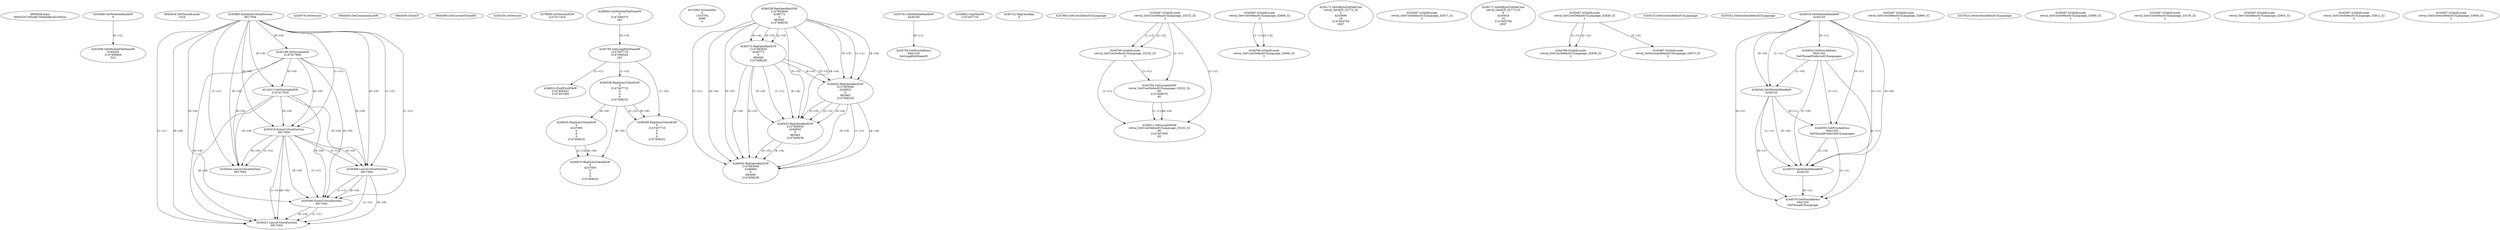// Global SCDG with merge call
digraph {
	0 [label="6850628.main
000352b73d5c8b7d5eb0dfecd2c3042a"]
	1 [label="4254480.GetModuleHandleW
0"]
	2 [label="6844434.SetThreadLocale
1024"]
	3 [label="4243965.InitializeCriticalSection
6917004"]
	4 [label="4243979.GetVersion
"]
	5 [label="4250188.GetSystemInfo
2147417660"]
	3 -> 5 [label="(0-->0)"]
	6 [label="6844540.GetCommandLineW
"]
	7 [label="4214413.GetStartupInfoW
2147417624"]
	3 -> 7 [label="(0-->0)"]
	5 -> 7 [label="(0-->0)"]
	8 [label="6844560.GetACP
"]
	9 [label="6844580.GetCurrentThreadId
"]
	10 [label="4250204.GetVersion
"]
	11 [label="4276690.GetVersionExW
2147417420"]
	12 [label="4243306.GetModuleFileNameW
4194304
2147408904
522"]
	1 -> 12 [label="(0-->1)"]
	13 [label="4248064.GetModuleFileNameW
0
2147408370
261"]
	14 [label="4215383.VirtualAlloc
0
1310704
4096
4"]
	15 [label="4246338.RegOpenKeyExW
2147483649
4246772
0
983065
2147408236"]
	16 [label="4245741.GetModuleHandleW
4246160"]
	17 [label="4245758.GetProcAddress
9441320
GetLongPathNameW"]
	16 -> 17 [label="(0-->1)"]
	18 [label="4245785.GetLongPathNameW
2147407710
2147406542
261"]
	13 -> 18 [label="(3-->3)"]
	19 [label="4245683.CharNextW
2147407716"]
	20 [label="4246014.FindFirstFileW
2147406542
2147407064"]
	18 -> 20 [label="(2-->1)"]
	21 [label="4246556.RegQueryValueExW
0
2147407710
0
0
0
2147408232"]
	18 -> 21 [label="(1-->2)"]
	22 [label="4246635.RegQueryValueExW
0
4247000
0
0
0
2147408232"]
	21 -> 22 [label="(6-->6)"]
	23 [label="4246676.RegQueryValueExW
0
4247000
0
0
0
2147408232"]
	22 -> 23 [label="(2-->2)"]
	21 -> 23 [label="(6-->6)"]
	22 -> 23 [label="(6-->6)"]
	24 [label="4246722.RegCloseKey
0"]
	25 [label="4247883.GetUserDefaultUILanguage
"]
	26 [label="4245418.EnterCriticalSection
6917004"]
	3 -> 26 [label="(1-->1)"]
	3 -> 26 [label="(0-->0)"]
	5 -> 26 [label="(0-->0)"]
	7 -> 26 [label="(0-->0)"]
	27 [label="4245469.LeaveCriticalSection
6917004"]
	3 -> 27 [label="(1-->1)"]
	26 -> 27 [label="(1-->1)"]
	3 -> 27 [label="(0-->0)"]
	5 -> 27 [label="(0-->0)"]
	7 -> 27 [label="(0-->0)"]
	26 -> 27 [label="(0-->0)"]
	28 [label="4245487.IsValidLocale
retval_GetUserDefaultUILanguage_33232_32
2"]
	29 [label="4244766.IsValidLocale
retval_GetUserDefaultUILanguage_33232_32
2"]
	28 -> 29 [label="(1-->1)"]
	28 -> 29 [label="(2-->2)"]
	30 [label="4244794.GetLocaleInfoW
retval_GetUserDefaultUILanguage_33232_32
89
2147408070
85"]
	28 -> 30 [label="(1-->1)"]
	29 -> 30 [label="(1-->1)"]
	31 [label="4244811.GetLocaleInfoW
retval_GetUserDefaultUILanguage_33232_32
90
2147407900
85"]
	28 -> 31 [label="(1-->1)"]
	29 -> 31 [label="(1-->1)"]
	30 -> 31 [label="(1-->1)"]
	30 -> 31 [label="(4-->4)"]
	32 [label="4246599.RegQueryValueExW
0
2147407710
0
0
0
2147408232"]
	18 -> 32 [label="(1-->2)"]
	21 -> 32 [label="(2-->2)"]
	21 -> 32 [label="(6-->6)"]
	33 [label="4245487.IsValidLocale
retval_GetUserDefaultUILanguage_32846_32
2"]
	34 [label="4250171.MultiByteToWideChar
retval_GetACP_32773_32
0
4243696
16
2147403704
2047"]
	35 [label="4246372.RegOpenKeyExW
2147483650
4246772
0
983065
2147408236"]
	15 -> 35 [label="(2-->2)"]
	15 -> 35 [label="(4-->4)"]
	15 -> 35 [label="(5-->5)"]
	36 [label="4246402.RegOpenKeyExW
2147483649
4246832
0
983065
2147408236"]
	15 -> 36 [label="(1-->1)"]
	15 -> 36 [label="(4-->4)"]
	35 -> 36 [label="(4-->4)"]
	15 -> 36 [label="(5-->5)"]
	35 -> 36 [label="(5-->5)"]
	37 [label="4246432.RegOpenKeyExW
2147483650
4246832
0
983065
2147408236"]
	35 -> 37 [label="(1-->1)"]
	36 -> 37 [label="(2-->2)"]
	15 -> 37 [label="(4-->4)"]
	35 -> 37 [label="(4-->4)"]
	36 -> 37 [label="(4-->4)"]
	15 -> 37 [label="(5-->5)"]
	35 -> 37 [label="(5-->5)"]
	36 -> 37 [label="(5-->5)"]
	38 [label="4246462.RegOpenKeyExW
2147483649
4246884
0
983065
2147408236"]
	15 -> 38 [label="(1-->1)"]
	36 -> 38 [label="(1-->1)"]
	15 -> 38 [label="(4-->4)"]
	35 -> 38 [label="(4-->4)"]
	36 -> 38 [label="(4-->4)"]
	37 -> 38 [label="(4-->4)"]
	15 -> 38 [label="(5-->5)"]
	35 -> 38 [label="(5-->5)"]
	36 -> 38 [label="(5-->5)"]
	37 -> 38 [label="(5-->5)"]
	39 [label="4245487.IsValidLocale
retval_GetUserDefaultUILanguage_32927_32
2"]
	40 [label="4250171.MultiByteToWideChar
retval_GetACP_32773_32
0
4243924
10
2147403704
2047"]
	41 [label="4245487.IsValidLocale
retval_GetUserDefaultUILanguage_32838_32
2"]
	42 [label="4244766.IsValidLocale
retval_GetUserDefaultUILanguage_32838_32
2"]
	41 -> 42 [label="(1-->1)"]
	41 -> 42 [label="(2-->2)"]
	43 [label="4245525.GetSystemDefaultUILanguage
"]
	44 [label="4245552.GetSystemDefaultUILanguage
"]
	45 [label="4244018.GetModuleHandleW
4244120"]
	46 [label="4244024.GetProcAddress
9441320
GetThreadPreferredUILanguages"]
	45 -> 46 [label="(0-->1)"]
	47 [label="4244044.GetModuleHandleW
4244120"]
	45 -> 47 [label="(1-->1)"]
	45 -> 47 [label="(0-->0)"]
	46 -> 47 [label="(1-->0)"]
	48 [label="4244050.GetProcAddress
9441320
SetThreadPreferredUILanguages"]
	45 -> 48 [label="(0-->1)"]
	46 -> 48 [label="(1-->1)"]
	47 -> 48 [label="(0-->1)"]
	49 [label="4244070.GetModuleHandleW
4244120"]
	45 -> 49 [label="(1-->1)"]
	47 -> 49 [label="(1-->1)"]
	45 -> 49 [label="(0-->0)"]
	46 -> 49 [label="(1-->0)"]
	47 -> 49 [label="(0-->0)"]
	48 -> 49 [label="(1-->0)"]
	50 [label="4244076.GetProcAddress
9441320
GetThreadUILanguage"]
	45 -> 50 [label="(0-->1)"]
	46 -> 50 [label="(1-->1)"]
	47 -> 50 [label="(0-->1)"]
	48 -> 50 [label="(1-->1)"]
	49 -> 50 [label="(0-->1)"]
	51 [label="4245487.IsValidLocale
retval_GetUserDefaultUILanguage_32869_32
2"]
	52 [label="4244766.IsValidLocale
retval_GetUserDefaultUILanguage_32846_32
2"]
	33 -> 52 [label="(1-->1)"]
	33 -> 52 [label="(2-->2)"]
	53 [label="4245580.EnterCriticalSection
6917004"]
	3 -> 53 [label="(1-->1)"]
	26 -> 53 [label="(1-->1)"]
	27 -> 53 [label="(1-->1)"]
	3 -> 53 [label="(0-->0)"]
	5 -> 53 [label="(0-->0)"]
	7 -> 53 [label="(0-->0)"]
	26 -> 53 [label="(0-->0)"]
	27 -> 53 [label="(0-->0)"]
	54 [label="4245621.LeaveCriticalSection
6917004"]
	3 -> 54 [label="(1-->1)"]
	26 -> 54 [label="(1-->1)"]
	27 -> 54 [label="(1-->1)"]
	53 -> 54 [label="(1-->1)"]
	3 -> 54 [label="(0-->0)"]
	5 -> 54 [label="(0-->0)"]
	7 -> 54 [label="(0-->0)"]
	26 -> 54 [label="(0-->0)"]
	27 -> 54 [label="(0-->0)"]
	53 -> 54 [label="(0-->0)"]
	55 [label="4247923.GetSystemDefaultUILanguage
"]
	56 [label="4245487.IsValidLocale
retval_GetSystemDefaultUILanguage_32873_32
2"]
	41 -> 56 [label="(2-->2)"]
	57 [label="4245487.IsValidLocale
retval_GetUserDefaultUILanguage_32980_32
2"]
	58 [label="4245487.IsValidLocale
retval_GetUserDefaultUILanguage_33130_32
2"]
	59 [label="4245487.IsValidLocale
retval_GetUserDefaultUILanguage_32955_32
2"]
	60 [label="4245487.IsValidLocale
retval_GetUserDefaultUILanguage_32912_32
2"]
	61 [label="4245454.LeaveCriticalSection
6917004"]
	3 -> 61 [label="(1-->1)"]
	26 -> 61 [label="(1-->1)"]
	3 -> 61 [label="(0-->0)"]
	5 -> 61 [label="(0-->0)"]
	7 -> 61 [label="(0-->0)"]
	26 -> 61 [label="(0-->0)"]
	62 [label="4245487.IsValidLocale
retval_GetSystemDefaultUILanguage_33004_32
2"]
}
